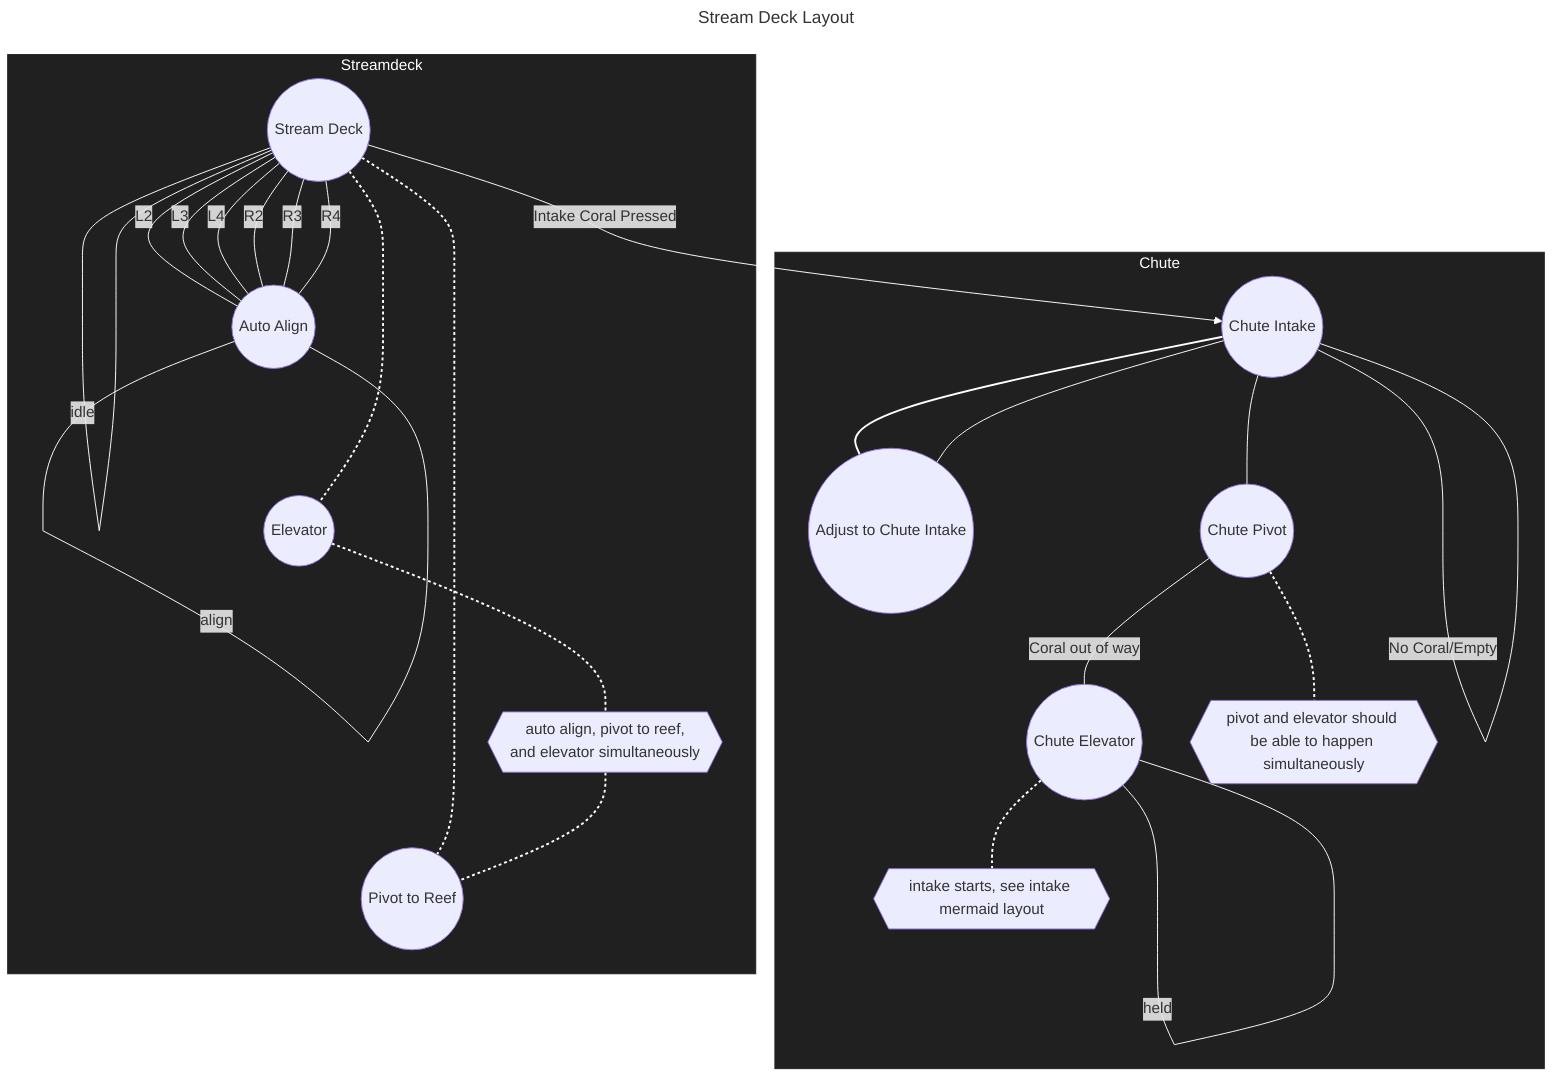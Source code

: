 ---
title: Stream Deck Layout
---
graph TB
%% @backgroundColor(#202020)

style Streamdeck color:white
style Chute color:white

streamdeck-->|Intake Coral Pressed|chute

    subgraph Chute
        direction TB

        style Chute fill:#202020,stroke:#202020

        chute(("Chute Intake"))
        chuteAdjust(("Adjust to Chute Intake"))
        chutePivot(("Chute Pivot"))
        chuteElevator(("Chute Elevator"))

        chute---|No Coral/Empty|chute
        chute---chuteAdjust
        chuteAdjust---chute
        chute---chutePivot
        chutePivot---|Coral out of way|chuteElevator
        chutePivot-.-id1{{"pivot and elevator should be able to happen simultaneously"}}
        chuteElevator---|held|chuteElevator
        chuteElevator-.-NoteLayer{{"intake starts, see intake mermaid layout"}}
        
        linkStyle 2 stroke:white,stroke-width:2px,stroke-:3;
        linkStyle 8 stroke:white,stroke-width:2px,stroke-dasharray:3;
        linkStyle 6 stroke:white,stroke-width:2px,stroke-dasharray:3;
        end
    
        subgraph Streamdeck
        direction TB
        
        style Streamdeck fill:#202020,stroke:#202020

        streamdeck(("Stream Deck"))
        autoAlign(("Auto Align"))
        elevator(("Elevator"))
        pivot(("Pivot to Reef"))

        streamdeck---|idle|streamdeck
        streamdeck---|L2|autoAlign
        streamdeck---|L3|autoAlign
        streamdeck---|L4|autoAlign
        streamdeck---|R2|autoAlign
        streamdeck---|R3|autoAlign
        streamdeck---|R4|autoAlign
        autoAlign---|align|autoAlign
        autoAlign~~~elevator
        elevator~~~pivot    
        streamdeck-.-elevator
        streamdeck-.-pivot
        elevator-.-LNoteLayer{{"auto align, pivot to reef,
                    and elevator simultaneously"}}-.-pivot
        
        linkStyle default stroke:white
        linkStyle 19 stroke:white,stroke-width:2px,stroke-dasharray:3;
        linkStyle 20 stroke:white,stroke-width:2px,stroke-dasharray:3;
        linkStyle 21 stroke:white,stroke-width:2px,stroke-dasharray:3;
        linkStyle 22 stroke:white,stroke-width:2px,stroke-dasharray:3;
        %% TODO: please make line coloring more efficient, do not know the best way to do this
        end